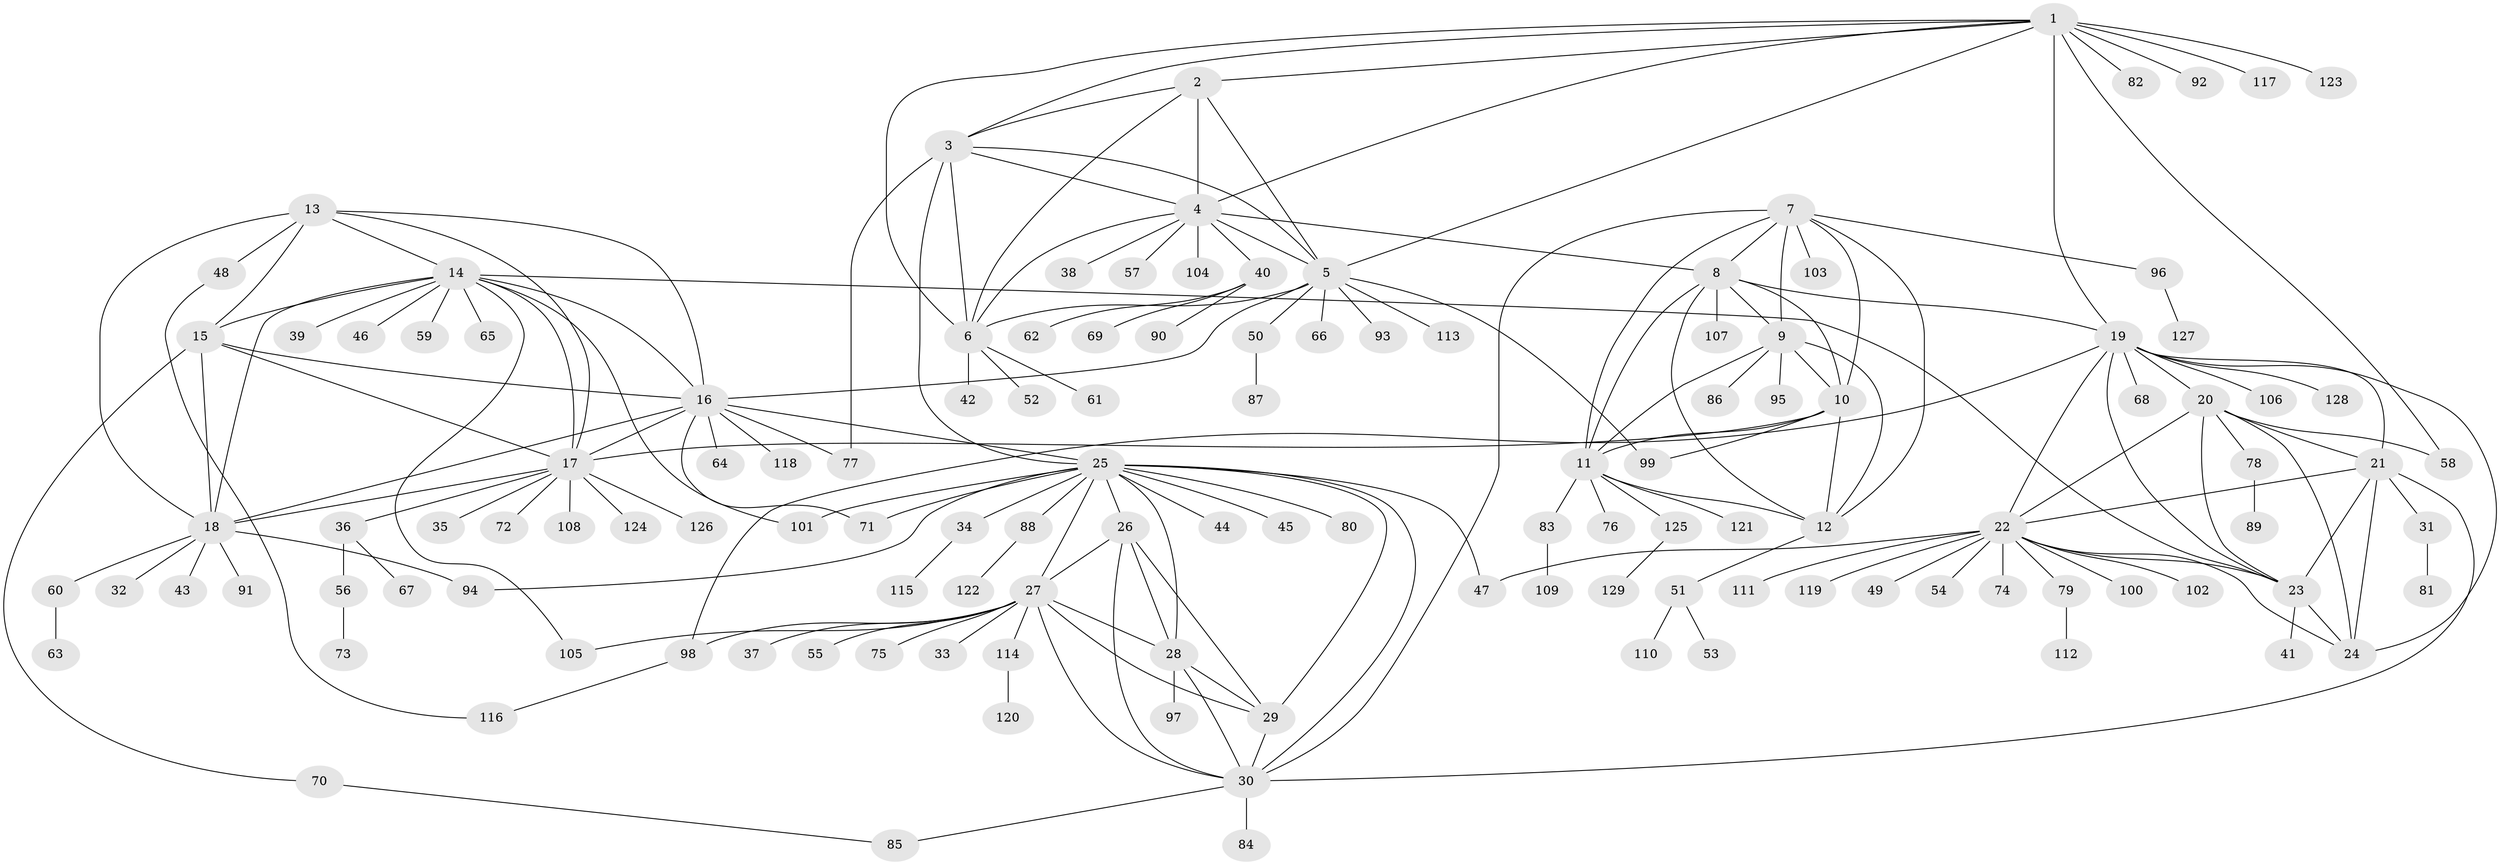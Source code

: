 // coarse degree distribution, {2: 0.1282051282051282, 9: 0.05128205128205128, 5: 0.20512820512820512, 1: 0.4358974358974359, 8: 0.02564102564102564, 7: 0.05128205128205128, 3: 0.02564102564102564, 6: 0.05128205128205128, 4: 0.02564102564102564}
// Generated by graph-tools (version 1.1) at 2025/37/03/04/25 23:37:34]
// undirected, 129 vertices, 195 edges
graph export_dot {
  node [color=gray90,style=filled];
  1;
  2;
  3;
  4;
  5;
  6;
  7;
  8;
  9;
  10;
  11;
  12;
  13;
  14;
  15;
  16;
  17;
  18;
  19;
  20;
  21;
  22;
  23;
  24;
  25;
  26;
  27;
  28;
  29;
  30;
  31;
  32;
  33;
  34;
  35;
  36;
  37;
  38;
  39;
  40;
  41;
  42;
  43;
  44;
  45;
  46;
  47;
  48;
  49;
  50;
  51;
  52;
  53;
  54;
  55;
  56;
  57;
  58;
  59;
  60;
  61;
  62;
  63;
  64;
  65;
  66;
  67;
  68;
  69;
  70;
  71;
  72;
  73;
  74;
  75;
  76;
  77;
  78;
  79;
  80;
  81;
  82;
  83;
  84;
  85;
  86;
  87;
  88;
  89;
  90;
  91;
  92;
  93;
  94;
  95;
  96;
  97;
  98;
  99;
  100;
  101;
  102;
  103;
  104;
  105;
  106;
  107;
  108;
  109;
  110;
  111;
  112;
  113;
  114;
  115;
  116;
  117;
  118;
  119;
  120;
  121;
  122;
  123;
  124;
  125;
  126;
  127;
  128;
  129;
  1 -- 2;
  1 -- 3;
  1 -- 4;
  1 -- 5;
  1 -- 6;
  1 -- 19;
  1 -- 58;
  1 -- 82;
  1 -- 92;
  1 -- 117;
  1 -- 123;
  2 -- 3;
  2 -- 4;
  2 -- 5;
  2 -- 6;
  3 -- 4;
  3 -- 5;
  3 -- 6;
  3 -- 25;
  3 -- 77;
  4 -- 5;
  4 -- 6;
  4 -- 8;
  4 -- 38;
  4 -- 40;
  4 -- 57;
  4 -- 104;
  5 -- 6;
  5 -- 16;
  5 -- 50;
  5 -- 66;
  5 -- 93;
  5 -- 99;
  5 -- 113;
  6 -- 42;
  6 -- 52;
  6 -- 61;
  7 -- 8;
  7 -- 9;
  7 -- 10;
  7 -- 11;
  7 -- 12;
  7 -- 30;
  7 -- 96;
  7 -- 103;
  8 -- 9;
  8 -- 10;
  8 -- 11;
  8 -- 12;
  8 -- 19;
  8 -- 107;
  9 -- 10;
  9 -- 11;
  9 -- 12;
  9 -- 86;
  9 -- 95;
  10 -- 11;
  10 -- 12;
  10 -- 17;
  10 -- 99;
  11 -- 12;
  11 -- 76;
  11 -- 83;
  11 -- 121;
  11 -- 125;
  12 -- 51;
  13 -- 14;
  13 -- 15;
  13 -- 16;
  13 -- 17;
  13 -- 18;
  13 -- 48;
  14 -- 15;
  14 -- 16;
  14 -- 17;
  14 -- 18;
  14 -- 23;
  14 -- 39;
  14 -- 46;
  14 -- 59;
  14 -- 65;
  14 -- 101;
  14 -- 105;
  15 -- 16;
  15 -- 17;
  15 -- 18;
  15 -- 70;
  16 -- 17;
  16 -- 18;
  16 -- 25;
  16 -- 64;
  16 -- 71;
  16 -- 77;
  16 -- 118;
  17 -- 18;
  17 -- 35;
  17 -- 36;
  17 -- 72;
  17 -- 108;
  17 -- 124;
  17 -- 126;
  18 -- 32;
  18 -- 43;
  18 -- 60;
  18 -- 91;
  18 -- 94;
  19 -- 20;
  19 -- 21;
  19 -- 22;
  19 -- 23;
  19 -- 24;
  19 -- 68;
  19 -- 98;
  19 -- 106;
  19 -- 128;
  20 -- 21;
  20 -- 22;
  20 -- 23;
  20 -- 24;
  20 -- 58;
  20 -- 78;
  21 -- 22;
  21 -- 23;
  21 -- 24;
  21 -- 30;
  21 -- 31;
  22 -- 23;
  22 -- 24;
  22 -- 47;
  22 -- 49;
  22 -- 54;
  22 -- 74;
  22 -- 79;
  22 -- 100;
  22 -- 102;
  22 -- 111;
  22 -- 119;
  23 -- 24;
  23 -- 41;
  25 -- 26;
  25 -- 27;
  25 -- 28;
  25 -- 29;
  25 -- 30;
  25 -- 34;
  25 -- 44;
  25 -- 45;
  25 -- 47;
  25 -- 71;
  25 -- 80;
  25 -- 88;
  25 -- 94;
  25 -- 101;
  26 -- 27;
  26 -- 28;
  26 -- 29;
  26 -- 30;
  27 -- 28;
  27 -- 29;
  27 -- 30;
  27 -- 33;
  27 -- 37;
  27 -- 55;
  27 -- 75;
  27 -- 98;
  27 -- 105;
  27 -- 114;
  28 -- 29;
  28 -- 30;
  28 -- 97;
  29 -- 30;
  30 -- 84;
  30 -- 85;
  31 -- 81;
  34 -- 115;
  36 -- 56;
  36 -- 67;
  40 -- 62;
  40 -- 69;
  40 -- 90;
  48 -- 116;
  50 -- 87;
  51 -- 53;
  51 -- 110;
  56 -- 73;
  60 -- 63;
  70 -- 85;
  78 -- 89;
  79 -- 112;
  83 -- 109;
  88 -- 122;
  96 -- 127;
  98 -- 116;
  114 -- 120;
  125 -- 129;
}
